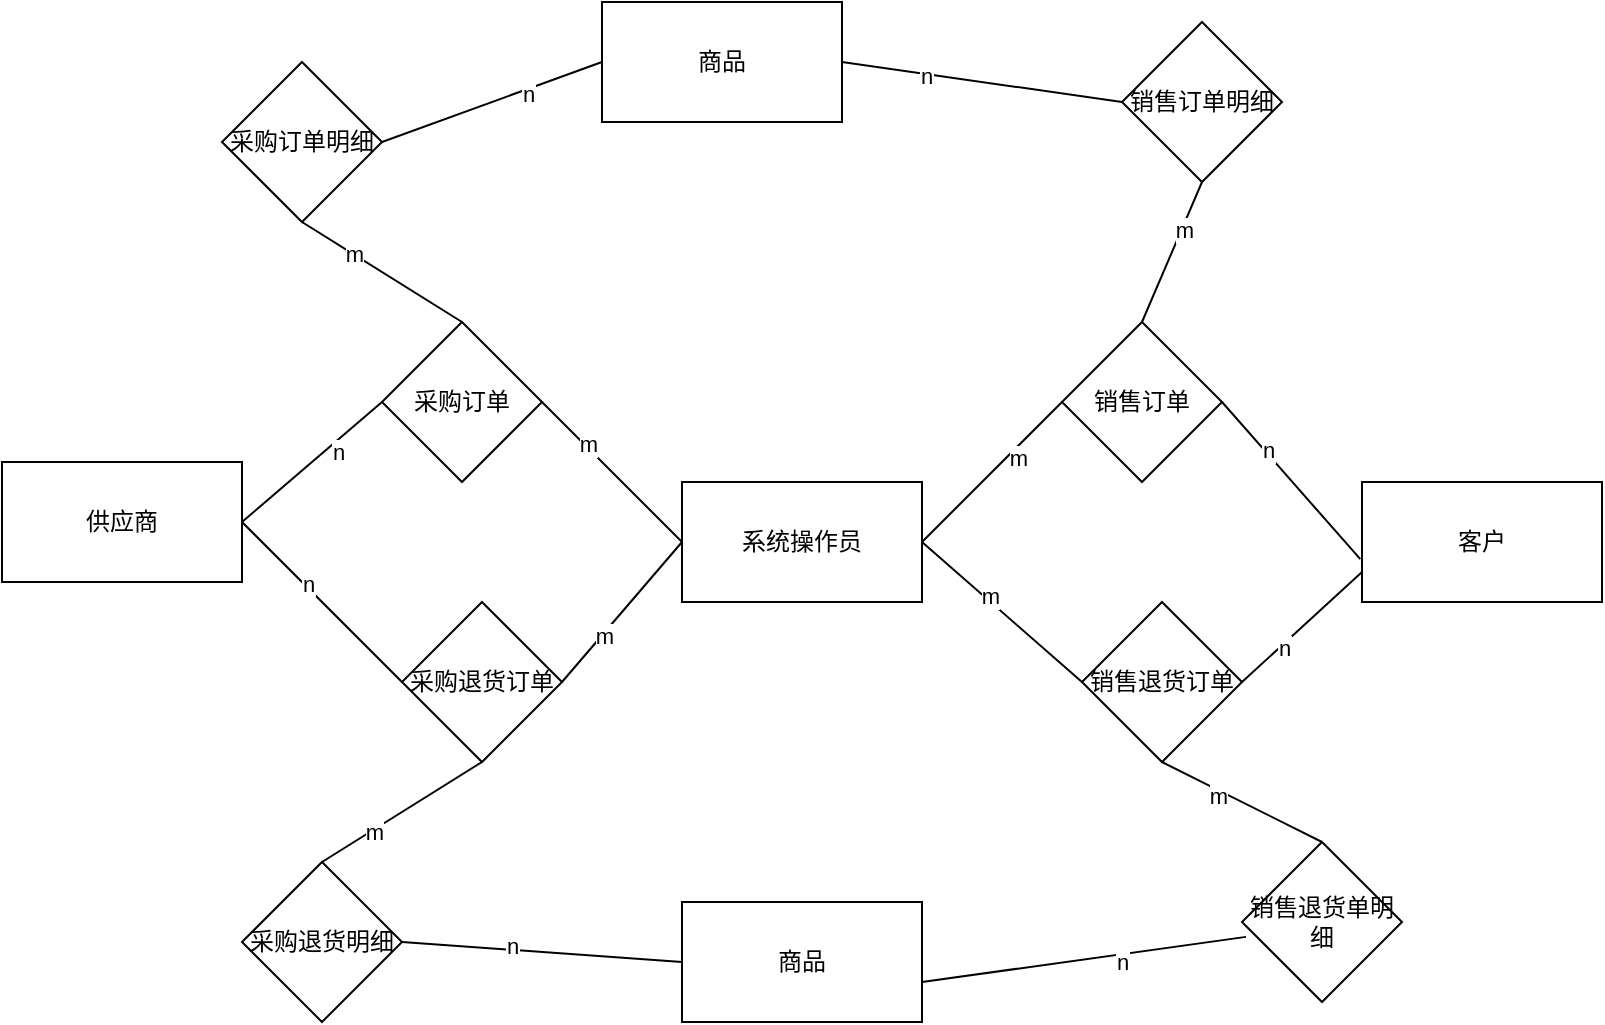 <mxfile version="21.2.1" type="github">
  <diagram name="第 1 页" id="LVWsdUr2ecE4Rj9cf_QH">
    <mxGraphModel dx="1050" dy="573" grid="1" gridSize="10" guides="1" tooltips="1" connect="1" arrows="1" fold="1" page="1" pageScale="1" pageWidth="827" pageHeight="1169" math="0" shadow="0">
      <root>
        <mxCell id="0" />
        <mxCell id="1" parent="0" />
        <mxCell id="qFfL_3S76yvWTp-cXoR8-1" value="采购订单明细" style="rhombus;whiteSpace=wrap;html=1;" vertex="1" parent="1">
          <mxGeometry x="130" y="90" width="80" height="80" as="geometry" />
        </mxCell>
        <mxCell id="qFfL_3S76yvWTp-cXoR8-3" value="采购订单" style="rhombus;whiteSpace=wrap;html=1;" vertex="1" parent="1">
          <mxGeometry x="210" y="220" width="80" height="80" as="geometry" />
        </mxCell>
        <mxCell id="qFfL_3S76yvWTp-cXoR8-4" value="采购退货订单" style="rhombus;whiteSpace=wrap;html=1;" vertex="1" parent="1">
          <mxGeometry x="220" y="360" width="80" height="80" as="geometry" />
        </mxCell>
        <mxCell id="qFfL_3S76yvWTp-cXoR8-5" value="供应商" style="rounded=0;whiteSpace=wrap;html=1;" vertex="1" parent="1">
          <mxGeometry x="20" y="290" width="120" height="60" as="geometry" />
        </mxCell>
        <mxCell id="qFfL_3S76yvWTp-cXoR8-6" value="商品" style="rounded=0;whiteSpace=wrap;html=1;" vertex="1" parent="1">
          <mxGeometry x="320" y="60" width="120" height="60" as="geometry" />
        </mxCell>
        <mxCell id="qFfL_3S76yvWTp-cXoR8-7" value="商品" style="rounded=0;whiteSpace=wrap;html=1;" vertex="1" parent="1">
          <mxGeometry x="360" y="510" width="120" height="60" as="geometry" />
        </mxCell>
        <mxCell id="qFfL_3S76yvWTp-cXoR8-8" value="采购退货明细" style="rhombus;whiteSpace=wrap;html=1;" vertex="1" parent="1">
          <mxGeometry x="140" y="490" width="80" height="80" as="geometry" />
        </mxCell>
        <mxCell id="qFfL_3S76yvWTp-cXoR8-9" value="" style="endArrow=none;html=1;rounded=0;exitX=1;exitY=0.5;exitDx=0;exitDy=0;entryX=0;entryY=0.5;entryDx=0;entryDy=0;" edge="1" parent="1" source="qFfL_3S76yvWTp-cXoR8-5" target="qFfL_3S76yvWTp-cXoR8-3">
          <mxGeometry width="50" height="50" relative="1" as="geometry">
            <mxPoint x="290" y="320" as="sourcePoint" />
            <mxPoint x="340" y="270" as="targetPoint" />
          </mxGeometry>
        </mxCell>
        <mxCell id="qFfL_3S76yvWTp-cXoR8-14" value="n" style="edgeLabel;html=1;align=center;verticalAlign=middle;resizable=0;points=[];" vertex="1" connectable="0" parent="qFfL_3S76yvWTp-cXoR8-9">
          <mxGeometry x="0.293" y="-4" relative="1" as="geometry">
            <mxPoint as="offset" />
          </mxGeometry>
        </mxCell>
        <mxCell id="qFfL_3S76yvWTp-cXoR8-12" value="" style="endArrow=none;html=1;rounded=0;exitX=1;exitY=0.5;exitDx=0;exitDy=0;entryX=0;entryY=0.5;entryDx=0;entryDy=0;" edge="1" parent="1" source="qFfL_3S76yvWTp-cXoR8-5" target="qFfL_3S76yvWTp-cXoR8-4">
          <mxGeometry width="50" height="50" relative="1" as="geometry">
            <mxPoint x="290" y="320" as="sourcePoint" />
            <mxPoint x="340" y="270" as="targetPoint" />
          </mxGeometry>
        </mxCell>
        <mxCell id="qFfL_3S76yvWTp-cXoR8-13" value="n" style="edgeLabel;html=1;align=center;verticalAlign=middle;resizable=0;points=[];" vertex="1" connectable="0" parent="qFfL_3S76yvWTp-cXoR8-12">
          <mxGeometry x="-0.186" y="1" relative="1" as="geometry">
            <mxPoint y="-1" as="offset" />
          </mxGeometry>
        </mxCell>
        <mxCell id="qFfL_3S76yvWTp-cXoR8-15" value="系统操作员" style="rounded=0;whiteSpace=wrap;html=1;" vertex="1" parent="1">
          <mxGeometry x="360" y="300" width="120" height="60" as="geometry" />
        </mxCell>
        <mxCell id="qFfL_3S76yvWTp-cXoR8-16" value="" style="endArrow=none;html=1;rounded=0;exitX=1;exitY=0.5;exitDx=0;exitDy=0;entryX=0;entryY=0.5;entryDx=0;entryDy=0;" edge="1" parent="1" source="qFfL_3S76yvWTp-cXoR8-3" target="qFfL_3S76yvWTp-cXoR8-15">
          <mxGeometry width="50" height="50" relative="1" as="geometry">
            <mxPoint x="290" y="320" as="sourcePoint" />
            <mxPoint x="340" y="270" as="targetPoint" />
          </mxGeometry>
        </mxCell>
        <mxCell id="qFfL_3S76yvWTp-cXoR8-18" value="m&lt;br&gt;" style="edgeLabel;html=1;align=center;verticalAlign=middle;resizable=0;points=[];" vertex="1" connectable="0" parent="qFfL_3S76yvWTp-cXoR8-16">
          <mxGeometry x="-0.369" y="1" relative="1" as="geometry">
            <mxPoint as="offset" />
          </mxGeometry>
        </mxCell>
        <mxCell id="qFfL_3S76yvWTp-cXoR8-19" value="" style="endArrow=none;html=1;rounded=0;entryX=0;entryY=0.5;entryDx=0;entryDy=0;exitX=1;exitY=0.5;exitDx=0;exitDy=0;" edge="1" parent="1" source="qFfL_3S76yvWTp-cXoR8-4" target="qFfL_3S76yvWTp-cXoR8-15">
          <mxGeometry width="50" height="50" relative="1" as="geometry">
            <mxPoint x="290" y="310" as="sourcePoint" />
            <mxPoint x="340" y="260" as="targetPoint" />
          </mxGeometry>
        </mxCell>
        <mxCell id="qFfL_3S76yvWTp-cXoR8-20" value="m" style="edgeLabel;html=1;align=center;verticalAlign=middle;resizable=0;points=[];" vertex="1" connectable="0" parent="qFfL_3S76yvWTp-cXoR8-19">
          <mxGeometry x="-0.332" y="-1" relative="1" as="geometry">
            <mxPoint as="offset" />
          </mxGeometry>
        </mxCell>
        <mxCell id="qFfL_3S76yvWTp-cXoR8-21" value="客户" style="rounded=0;whiteSpace=wrap;html=1;" vertex="1" parent="1">
          <mxGeometry x="700" y="300" width="120" height="60" as="geometry" />
        </mxCell>
        <mxCell id="qFfL_3S76yvWTp-cXoR8-22" style="edgeStyle=orthogonalEdgeStyle;rounded=0;orthogonalLoop=1;jettySize=auto;html=1;entryX=0;entryY=0.5;entryDx=0;entryDy=0;" edge="1" parent="1" target="qFfL_3S76yvWTp-cXoR8-15">
          <mxGeometry relative="1" as="geometry">
            <mxPoint x="360" y="330" as="sourcePoint" />
          </mxGeometry>
        </mxCell>
        <mxCell id="qFfL_3S76yvWTp-cXoR8-24" value="销售订单" style="rhombus;whiteSpace=wrap;html=1;" vertex="1" parent="1">
          <mxGeometry x="550" y="220" width="80" height="80" as="geometry" />
        </mxCell>
        <mxCell id="qFfL_3S76yvWTp-cXoR8-25" value="销售退货订单" style="rhombus;whiteSpace=wrap;html=1;" vertex="1" parent="1">
          <mxGeometry x="560" y="360" width="80" height="80" as="geometry" />
        </mxCell>
        <mxCell id="qFfL_3S76yvWTp-cXoR8-26" value="" style="endArrow=none;html=1;rounded=0;exitX=1;exitY=0.5;exitDx=0;exitDy=0;entryX=0;entryY=0.5;entryDx=0;entryDy=0;" edge="1" parent="1" target="qFfL_3S76yvWTp-cXoR8-24" source="qFfL_3S76yvWTp-cXoR8-15">
          <mxGeometry width="50" height="50" relative="1" as="geometry">
            <mxPoint x="480" y="350" as="sourcePoint" />
            <mxPoint x="680" y="300" as="targetPoint" />
          </mxGeometry>
        </mxCell>
        <mxCell id="qFfL_3S76yvWTp-cXoR8-27" value="m&lt;br&gt;" style="edgeLabel;html=1;align=center;verticalAlign=middle;resizable=0;points=[];" vertex="1" connectable="0" parent="qFfL_3S76yvWTp-cXoR8-26">
          <mxGeometry x="0.293" y="-4" relative="1" as="geometry">
            <mxPoint as="offset" />
          </mxGeometry>
        </mxCell>
        <mxCell id="qFfL_3S76yvWTp-cXoR8-28" value="" style="endArrow=none;html=1;rounded=0;exitX=1;exitY=0.5;exitDx=0;exitDy=0;entryX=0;entryY=0.5;entryDx=0;entryDy=0;" edge="1" parent="1" target="qFfL_3S76yvWTp-cXoR8-25" source="qFfL_3S76yvWTp-cXoR8-15">
          <mxGeometry width="50" height="50" relative="1" as="geometry">
            <mxPoint x="480" y="350" as="sourcePoint" />
            <mxPoint x="680" y="300" as="targetPoint" />
          </mxGeometry>
        </mxCell>
        <mxCell id="qFfL_3S76yvWTp-cXoR8-29" value="m&lt;br&gt;" style="edgeLabel;html=1;align=center;verticalAlign=middle;resizable=0;points=[];" vertex="1" connectable="0" parent="qFfL_3S76yvWTp-cXoR8-28">
          <mxGeometry x="-0.186" y="1" relative="1" as="geometry">
            <mxPoint y="-1" as="offset" />
          </mxGeometry>
        </mxCell>
        <mxCell id="qFfL_3S76yvWTp-cXoR8-30" value="" style="endArrow=none;html=1;rounded=0;exitX=1;exitY=0.5;exitDx=0;exitDy=0;entryX=-0.007;entryY=0.643;entryDx=0;entryDy=0;entryPerimeter=0;" edge="1" parent="1" source="qFfL_3S76yvWTp-cXoR8-24" target="qFfL_3S76yvWTp-cXoR8-21">
          <mxGeometry width="50" height="50" relative="1" as="geometry">
            <mxPoint x="630" y="350" as="sourcePoint" />
            <mxPoint x="710" y="360" as="targetPoint" />
          </mxGeometry>
        </mxCell>
        <mxCell id="qFfL_3S76yvWTp-cXoR8-31" value="n&lt;br&gt;" style="edgeLabel;html=1;align=center;verticalAlign=middle;resizable=0;points=[];" vertex="1" connectable="0" parent="qFfL_3S76yvWTp-cXoR8-30">
          <mxGeometry x="-0.369" y="1" relative="1" as="geometry">
            <mxPoint as="offset" />
          </mxGeometry>
        </mxCell>
        <mxCell id="qFfL_3S76yvWTp-cXoR8-32" value="" style="endArrow=none;html=1;rounded=0;exitX=1;exitY=0.5;exitDx=0;exitDy=0;entryX=0;entryY=0.75;entryDx=0;entryDy=0;" edge="1" parent="1" source="qFfL_3S76yvWTp-cXoR8-25" target="qFfL_3S76yvWTp-cXoR8-21">
          <mxGeometry width="50" height="50" relative="1" as="geometry">
            <mxPoint x="630" y="340" as="sourcePoint" />
            <mxPoint x="700" y="330" as="targetPoint" />
          </mxGeometry>
        </mxCell>
        <mxCell id="qFfL_3S76yvWTp-cXoR8-33" value="n&lt;br&gt;" style="edgeLabel;html=1;align=center;verticalAlign=middle;resizable=0;points=[];" vertex="1" connectable="0" parent="qFfL_3S76yvWTp-cXoR8-32">
          <mxGeometry x="-0.332" y="-1" relative="1" as="geometry">
            <mxPoint as="offset" />
          </mxGeometry>
        </mxCell>
        <mxCell id="qFfL_3S76yvWTp-cXoR8-34" style="edgeStyle=orthogonalEdgeStyle;rounded=0;orthogonalLoop=1;jettySize=auto;html=1;entryX=0;entryY=0.5;entryDx=0;entryDy=0;" edge="1" parent="1">
          <mxGeometry relative="1" as="geometry">
            <mxPoint x="710" y="360" as="sourcePoint" />
            <mxPoint x="710" y="360" as="targetPoint" />
          </mxGeometry>
        </mxCell>
        <mxCell id="qFfL_3S76yvWTp-cXoR8-39" value="" style="endArrow=none;html=1;rounded=0;entryX=0.5;entryY=1;entryDx=0;entryDy=0;exitX=0.5;exitY=0;exitDx=0;exitDy=0;" edge="1" parent="1" source="qFfL_3S76yvWTp-cXoR8-3" target="qFfL_3S76yvWTp-cXoR8-1">
          <mxGeometry width="50" height="50" relative="1" as="geometry">
            <mxPoint x="390" y="320" as="sourcePoint" />
            <mxPoint x="440" y="270" as="targetPoint" />
          </mxGeometry>
        </mxCell>
        <mxCell id="qFfL_3S76yvWTp-cXoR8-40" value="m&lt;br&gt;" style="edgeLabel;html=1;align=center;verticalAlign=middle;resizable=0;points=[];" vertex="1" connectable="0" parent="qFfL_3S76yvWTp-cXoR8-39">
          <mxGeometry x="0.356" relative="1" as="geometry">
            <mxPoint as="offset" />
          </mxGeometry>
        </mxCell>
        <mxCell id="qFfL_3S76yvWTp-cXoR8-41" value="" style="endArrow=none;html=1;rounded=0;entryX=0;entryY=0.5;entryDx=0;entryDy=0;" edge="1" parent="1" target="qFfL_3S76yvWTp-cXoR8-6">
          <mxGeometry width="50" height="50" relative="1" as="geometry">
            <mxPoint x="210" y="130" as="sourcePoint" />
            <mxPoint x="260" y="80" as="targetPoint" />
          </mxGeometry>
        </mxCell>
        <mxCell id="qFfL_3S76yvWTp-cXoR8-42" value="n" style="edgeLabel;html=1;align=center;verticalAlign=middle;resizable=0;points=[];" vertex="1" connectable="0" parent="qFfL_3S76yvWTp-cXoR8-41">
          <mxGeometry x="0.307" y="-2" relative="1" as="geometry">
            <mxPoint as="offset" />
          </mxGeometry>
        </mxCell>
        <mxCell id="qFfL_3S76yvWTp-cXoR8-43" value="销售订单明细" style="rhombus;whiteSpace=wrap;html=1;" vertex="1" parent="1">
          <mxGeometry x="580" y="70" width="80" height="80" as="geometry" />
        </mxCell>
        <mxCell id="qFfL_3S76yvWTp-cXoR8-44" value="" style="endArrow=none;html=1;rounded=0;exitX=0;exitY=0.5;exitDx=0;exitDy=0;entryX=1;entryY=0.5;entryDx=0;entryDy=0;" edge="1" parent="1" source="qFfL_3S76yvWTp-cXoR8-43" target="qFfL_3S76yvWTp-cXoR8-6">
          <mxGeometry width="50" height="50" relative="1" as="geometry">
            <mxPoint x="390" y="310" as="sourcePoint" />
            <mxPoint x="460" y="80" as="targetPoint" />
          </mxGeometry>
        </mxCell>
        <mxCell id="qFfL_3S76yvWTp-cXoR8-47" value="n" style="edgeLabel;html=1;align=center;verticalAlign=middle;resizable=0;points=[];" vertex="1" connectable="0" parent="qFfL_3S76yvWTp-cXoR8-44">
          <mxGeometry x="0.403" y="1" relative="1" as="geometry">
            <mxPoint as="offset" />
          </mxGeometry>
        </mxCell>
        <mxCell id="qFfL_3S76yvWTp-cXoR8-48" value="" style="endArrow=none;html=1;rounded=0;entryX=0.5;entryY=1;entryDx=0;entryDy=0;exitX=0.5;exitY=0;exitDx=0;exitDy=0;" edge="1" parent="1" source="qFfL_3S76yvWTp-cXoR8-24" target="qFfL_3S76yvWTp-cXoR8-43">
          <mxGeometry width="50" height="50" relative="1" as="geometry">
            <mxPoint x="390" y="310" as="sourcePoint" />
            <mxPoint x="440" y="260" as="targetPoint" />
          </mxGeometry>
        </mxCell>
        <mxCell id="qFfL_3S76yvWTp-cXoR8-49" value="m" style="edgeLabel;html=1;align=center;verticalAlign=middle;resizable=0;points=[];" vertex="1" connectable="0" parent="qFfL_3S76yvWTp-cXoR8-48">
          <mxGeometry x="0.332" y="-1" relative="1" as="geometry">
            <mxPoint as="offset" />
          </mxGeometry>
        </mxCell>
        <mxCell id="qFfL_3S76yvWTp-cXoR8-52" value="销售退货单明细" style="rhombus;whiteSpace=wrap;html=1;" vertex="1" parent="1">
          <mxGeometry x="640" y="480" width="80" height="80" as="geometry" />
        </mxCell>
        <mxCell id="qFfL_3S76yvWTp-cXoR8-53" value="" style="endArrow=none;html=1;rounded=0;exitX=0.5;exitY=1;exitDx=0;exitDy=0;entryX=0.5;entryY=0;entryDx=0;entryDy=0;" edge="1" parent="1" source="qFfL_3S76yvWTp-cXoR8-4" target="qFfL_3S76yvWTp-cXoR8-8">
          <mxGeometry width="50" height="50" relative="1" as="geometry">
            <mxPoint x="390" y="300" as="sourcePoint" />
            <mxPoint x="440" y="250" as="targetPoint" />
          </mxGeometry>
        </mxCell>
        <mxCell id="qFfL_3S76yvWTp-cXoR8-54" value="m&lt;br&gt;" style="edgeLabel;html=1;align=center;verticalAlign=middle;resizable=0;points=[];" vertex="1" connectable="0" parent="qFfL_3S76yvWTp-cXoR8-53">
          <mxGeometry x="0.363" y="1" relative="1" as="geometry">
            <mxPoint as="offset" />
          </mxGeometry>
        </mxCell>
        <mxCell id="qFfL_3S76yvWTp-cXoR8-55" value="" style="endArrow=none;html=1;rounded=0;entryX=0;entryY=0.5;entryDx=0;entryDy=0;" edge="1" parent="1" target="qFfL_3S76yvWTp-cXoR8-7">
          <mxGeometry width="50" height="50" relative="1" as="geometry">
            <mxPoint x="220" y="530" as="sourcePoint" />
            <mxPoint x="270" y="480" as="targetPoint" />
          </mxGeometry>
        </mxCell>
        <mxCell id="qFfL_3S76yvWTp-cXoR8-56" value="n&lt;br&gt;" style="edgeLabel;html=1;align=center;verticalAlign=middle;resizable=0;points=[];" vertex="1" connectable="0" parent="qFfL_3S76yvWTp-cXoR8-55">
          <mxGeometry x="-0.219" y="2" relative="1" as="geometry">
            <mxPoint as="offset" />
          </mxGeometry>
        </mxCell>
        <mxCell id="qFfL_3S76yvWTp-cXoR8-57" value="" style="endArrow=none;html=1;rounded=0;entryX=0.025;entryY=0.593;entryDx=0;entryDy=0;entryPerimeter=0;" edge="1" parent="1" target="qFfL_3S76yvWTp-cXoR8-52">
          <mxGeometry width="50" height="50" relative="1" as="geometry">
            <mxPoint x="480" y="550" as="sourcePoint" />
            <mxPoint x="530" y="500" as="targetPoint" />
          </mxGeometry>
        </mxCell>
        <mxCell id="qFfL_3S76yvWTp-cXoR8-58" value="n" style="edgeLabel;html=1;align=center;verticalAlign=middle;resizable=0;points=[];" vertex="1" connectable="0" parent="qFfL_3S76yvWTp-cXoR8-57">
          <mxGeometry x="0.225" y="-4" relative="1" as="geometry">
            <mxPoint as="offset" />
          </mxGeometry>
        </mxCell>
        <mxCell id="qFfL_3S76yvWTp-cXoR8-59" value="" style="endArrow=none;html=1;rounded=0;exitX=0.5;exitY=1;exitDx=0;exitDy=0;entryX=0.5;entryY=0;entryDx=0;entryDy=0;" edge="1" parent="1" source="qFfL_3S76yvWTp-cXoR8-25" target="qFfL_3S76yvWTp-cXoR8-52">
          <mxGeometry width="50" height="50" relative="1" as="geometry">
            <mxPoint x="390" y="290" as="sourcePoint" />
            <mxPoint x="440" y="240" as="targetPoint" />
          </mxGeometry>
        </mxCell>
        <mxCell id="qFfL_3S76yvWTp-cXoR8-60" value="m" style="edgeLabel;html=1;align=center;verticalAlign=middle;resizable=0;points=[];" vertex="1" connectable="0" parent="qFfL_3S76yvWTp-cXoR8-59">
          <mxGeometry x="-0.272" y="-3" relative="1" as="geometry">
            <mxPoint as="offset" />
          </mxGeometry>
        </mxCell>
      </root>
    </mxGraphModel>
  </diagram>
</mxfile>
